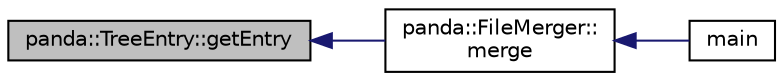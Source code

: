 digraph "panda::TreeEntry::getEntry"
{
 // INTERACTIVE_SVG=YES
  edge [fontname="Helvetica",fontsize="10",labelfontname="Helvetica",labelfontsize="10"];
  node [fontname="Helvetica",fontsize="10",shape=record];
  rankdir="LR";
  Node1 [label="panda::TreeEntry::getEntry",height=0.2,width=0.4,color="black", fillcolor="grey75", style="filled" fontcolor="black"];
  Node1 -> Node2 [dir="back",color="midnightblue",fontsize="10",style="solid"];
  Node2 [label="panda::FileMerger::\lmerge",height=0.2,width=0.4,color="black", fillcolor="white", style="filled",URL="$classpanda_1_1FileMerger.html#a13a672d0fef3317ce4335d6a56f4229b",tooltip="Run the merger. "];
  Node2 -> Node3 [dir="back",color="midnightblue",fontsize="10",style="solid"];
  Node3 [label="main",height=0.2,width=0.4,color="black", fillcolor="white", style="filled",URL="$padd_8cc.html#a2201d4f3fe424b79dbb580041d738741"];
}
